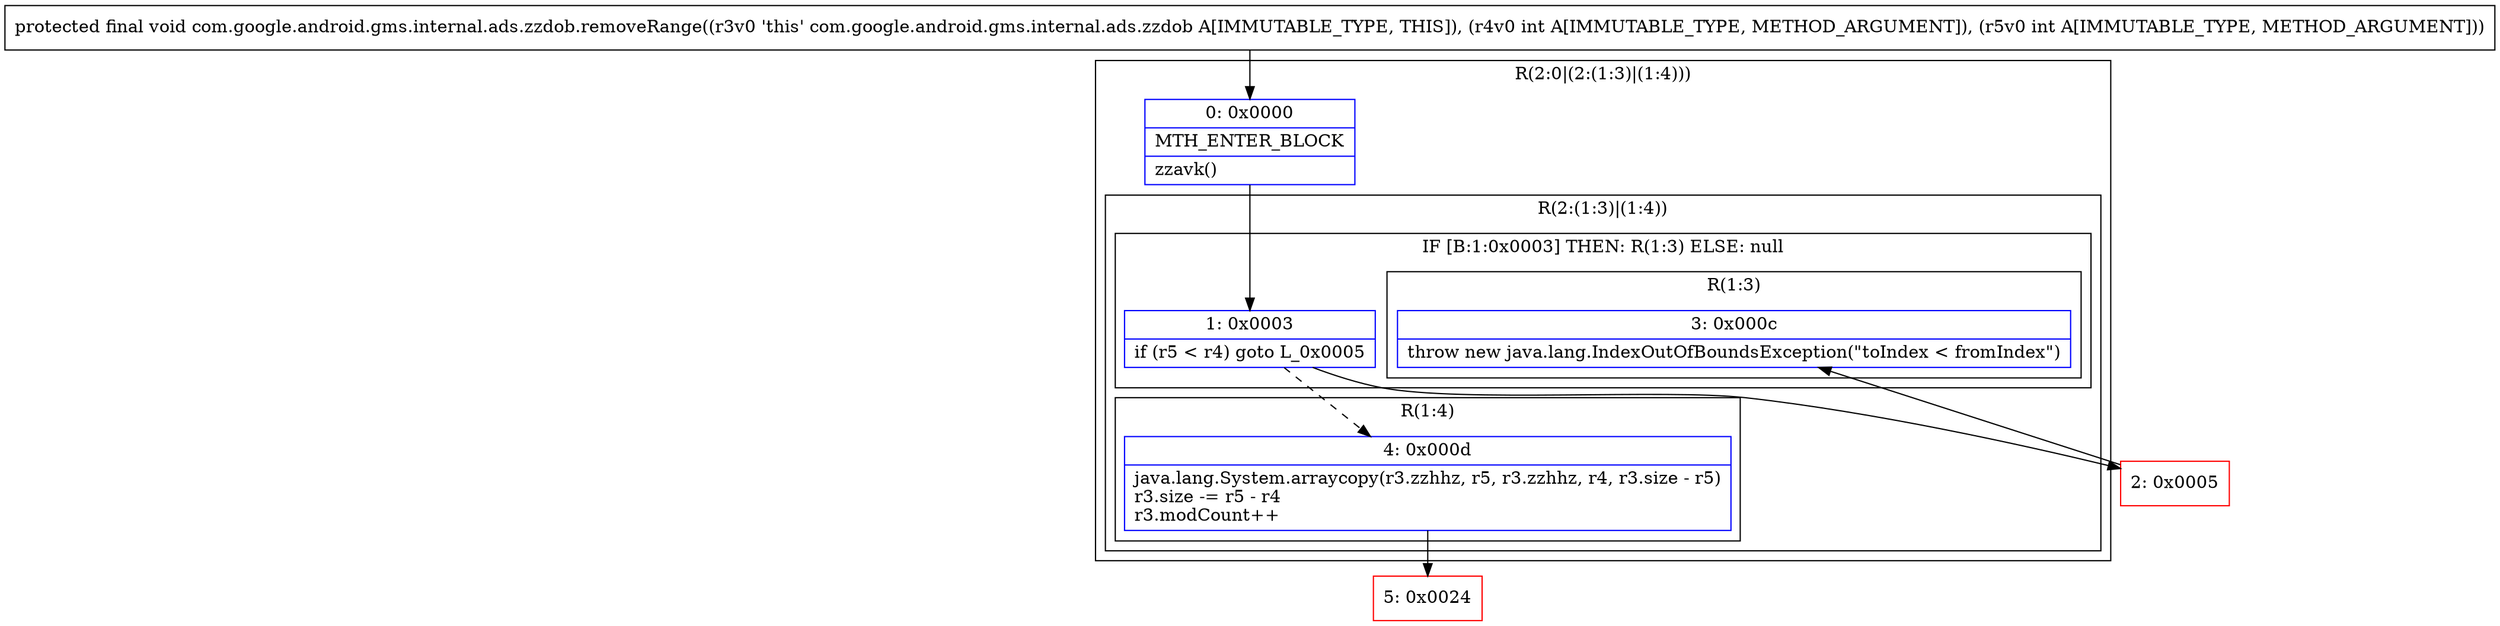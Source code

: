 digraph "CFG forcom.google.android.gms.internal.ads.zzdob.removeRange(II)V" {
subgraph cluster_Region_696517255 {
label = "R(2:0|(2:(1:3)|(1:4)))";
node [shape=record,color=blue];
Node_0 [shape=record,label="{0\:\ 0x0000|MTH_ENTER_BLOCK\l|zzavk()\l}"];
subgraph cluster_Region_1152423612 {
label = "R(2:(1:3)|(1:4))";
node [shape=record,color=blue];
subgraph cluster_IfRegion_1230614422 {
label = "IF [B:1:0x0003] THEN: R(1:3) ELSE: null";
node [shape=record,color=blue];
Node_1 [shape=record,label="{1\:\ 0x0003|if (r5 \< r4) goto L_0x0005\l}"];
subgraph cluster_Region_1628388350 {
label = "R(1:3)";
node [shape=record,color=blue];
Node_3 [shape=record,label="{3\:\ 0x000c|throw new java.lang.IndexOutOfBoundsException(\"toIndex \< fromIndex\")\l}"];
}
}
subgraph cluster_Region_1754701154 {
label = "R(1:4)";
node [shape=record,color=blue];
Node_4 [shape=record,label="{4\:\ 0x000d|java.lang.System.arraycopy(r3.zzhhz, r5, r3.zzhhz, r4, r3.size \- r5)\lr3.size \-= r5 \- r4\lr3.modCount++\l}"];
}
}
}
Node_2 [shape=record,color=red,label="{2\:\ 0x0005}"];
Node_5 [shape=record,color=red,label="{5\:\ 0x0024}"];
MethodNode[shape=record,label="{protected final void com.google.android.gms.internal.ads.zzdob.removeRange((r3v0 'this' com.google.android.gms.internal.ads.zzdob A[IMMUTABLE_TYPE, THIS]), (r4v0 int A[IMMUTABLE_TYPE, METHOD_ARGUMENT]), (r5v0 int A[IMMUTABLE_TYPE, METHOD_ARGUMENT])) }"];
MethodNode -> Node_0;
Node_0 -> Node_1;
Node_1 -> Node_2;
Node_1 -> Node_4[style=dashed];
Node_4 -> Node_5;
Node_2 -> Node_3;
}

